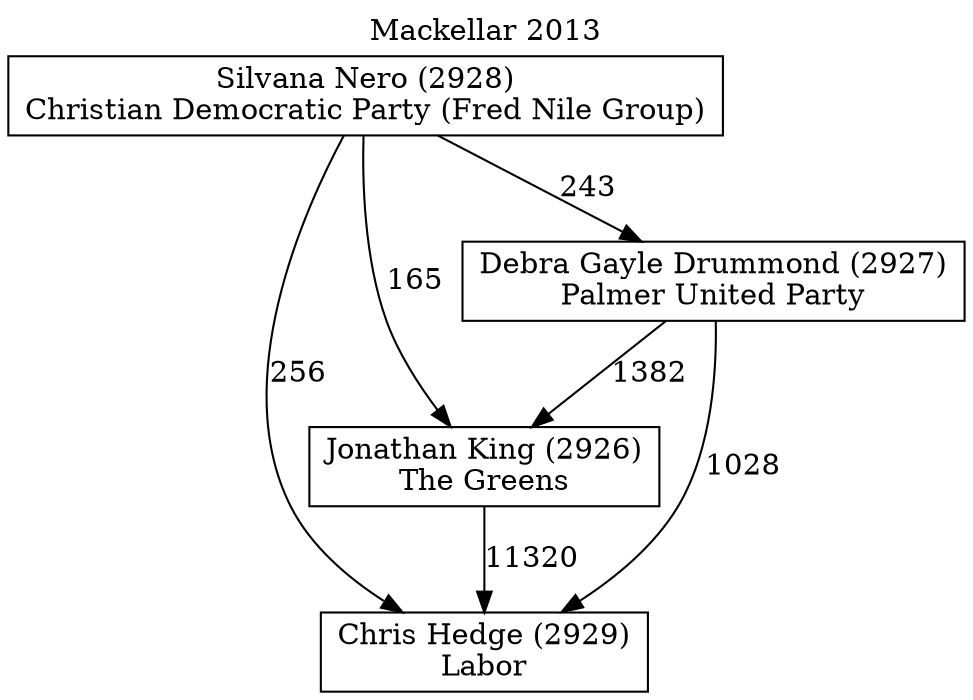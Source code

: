 // House preference flow
digraph "Chris Hedge (2929)_Mackellar_2013" {
	graph [label="Mackellar 2013" labelloc=t mclimit=10]
	node [shape=box]
	"Chris Hedge (2929)" [label="Chris Hedge (2929)
Labor"]
	"Jonathan King (2926)" [label="Jonathan King (2926)
The Greens"]
	"Debra Gayle Drummond (2927)" [label="Debra Gayle Drummond (2927)
Palmer United Party"]
	"Silvana Nero (2928)" [label="Silvana Nero (2928)
Christian Democratic Party (Fred Nile Group)"]
	"Jonathan King (2926)" -> "Chris Hedge (2929)" [label=11320]
	"Debra Gayle Drummond (2927)" -> "Jonathan King (2926)" [label=1382]
	"Silvana Nero (2928)" -> "Debra Gayle Drummond (2927)" [label=243]
	"Debra Gayle Drummond (2927)" -> "Chris Hedge (2929)" [label=1028]
	"Silvana Nero (2928)" -> "Chris Hedge (2929)" [label=256]
	"Silvana Nero (2928)" -> "Jonathan King (2926)" [label=165]
}
